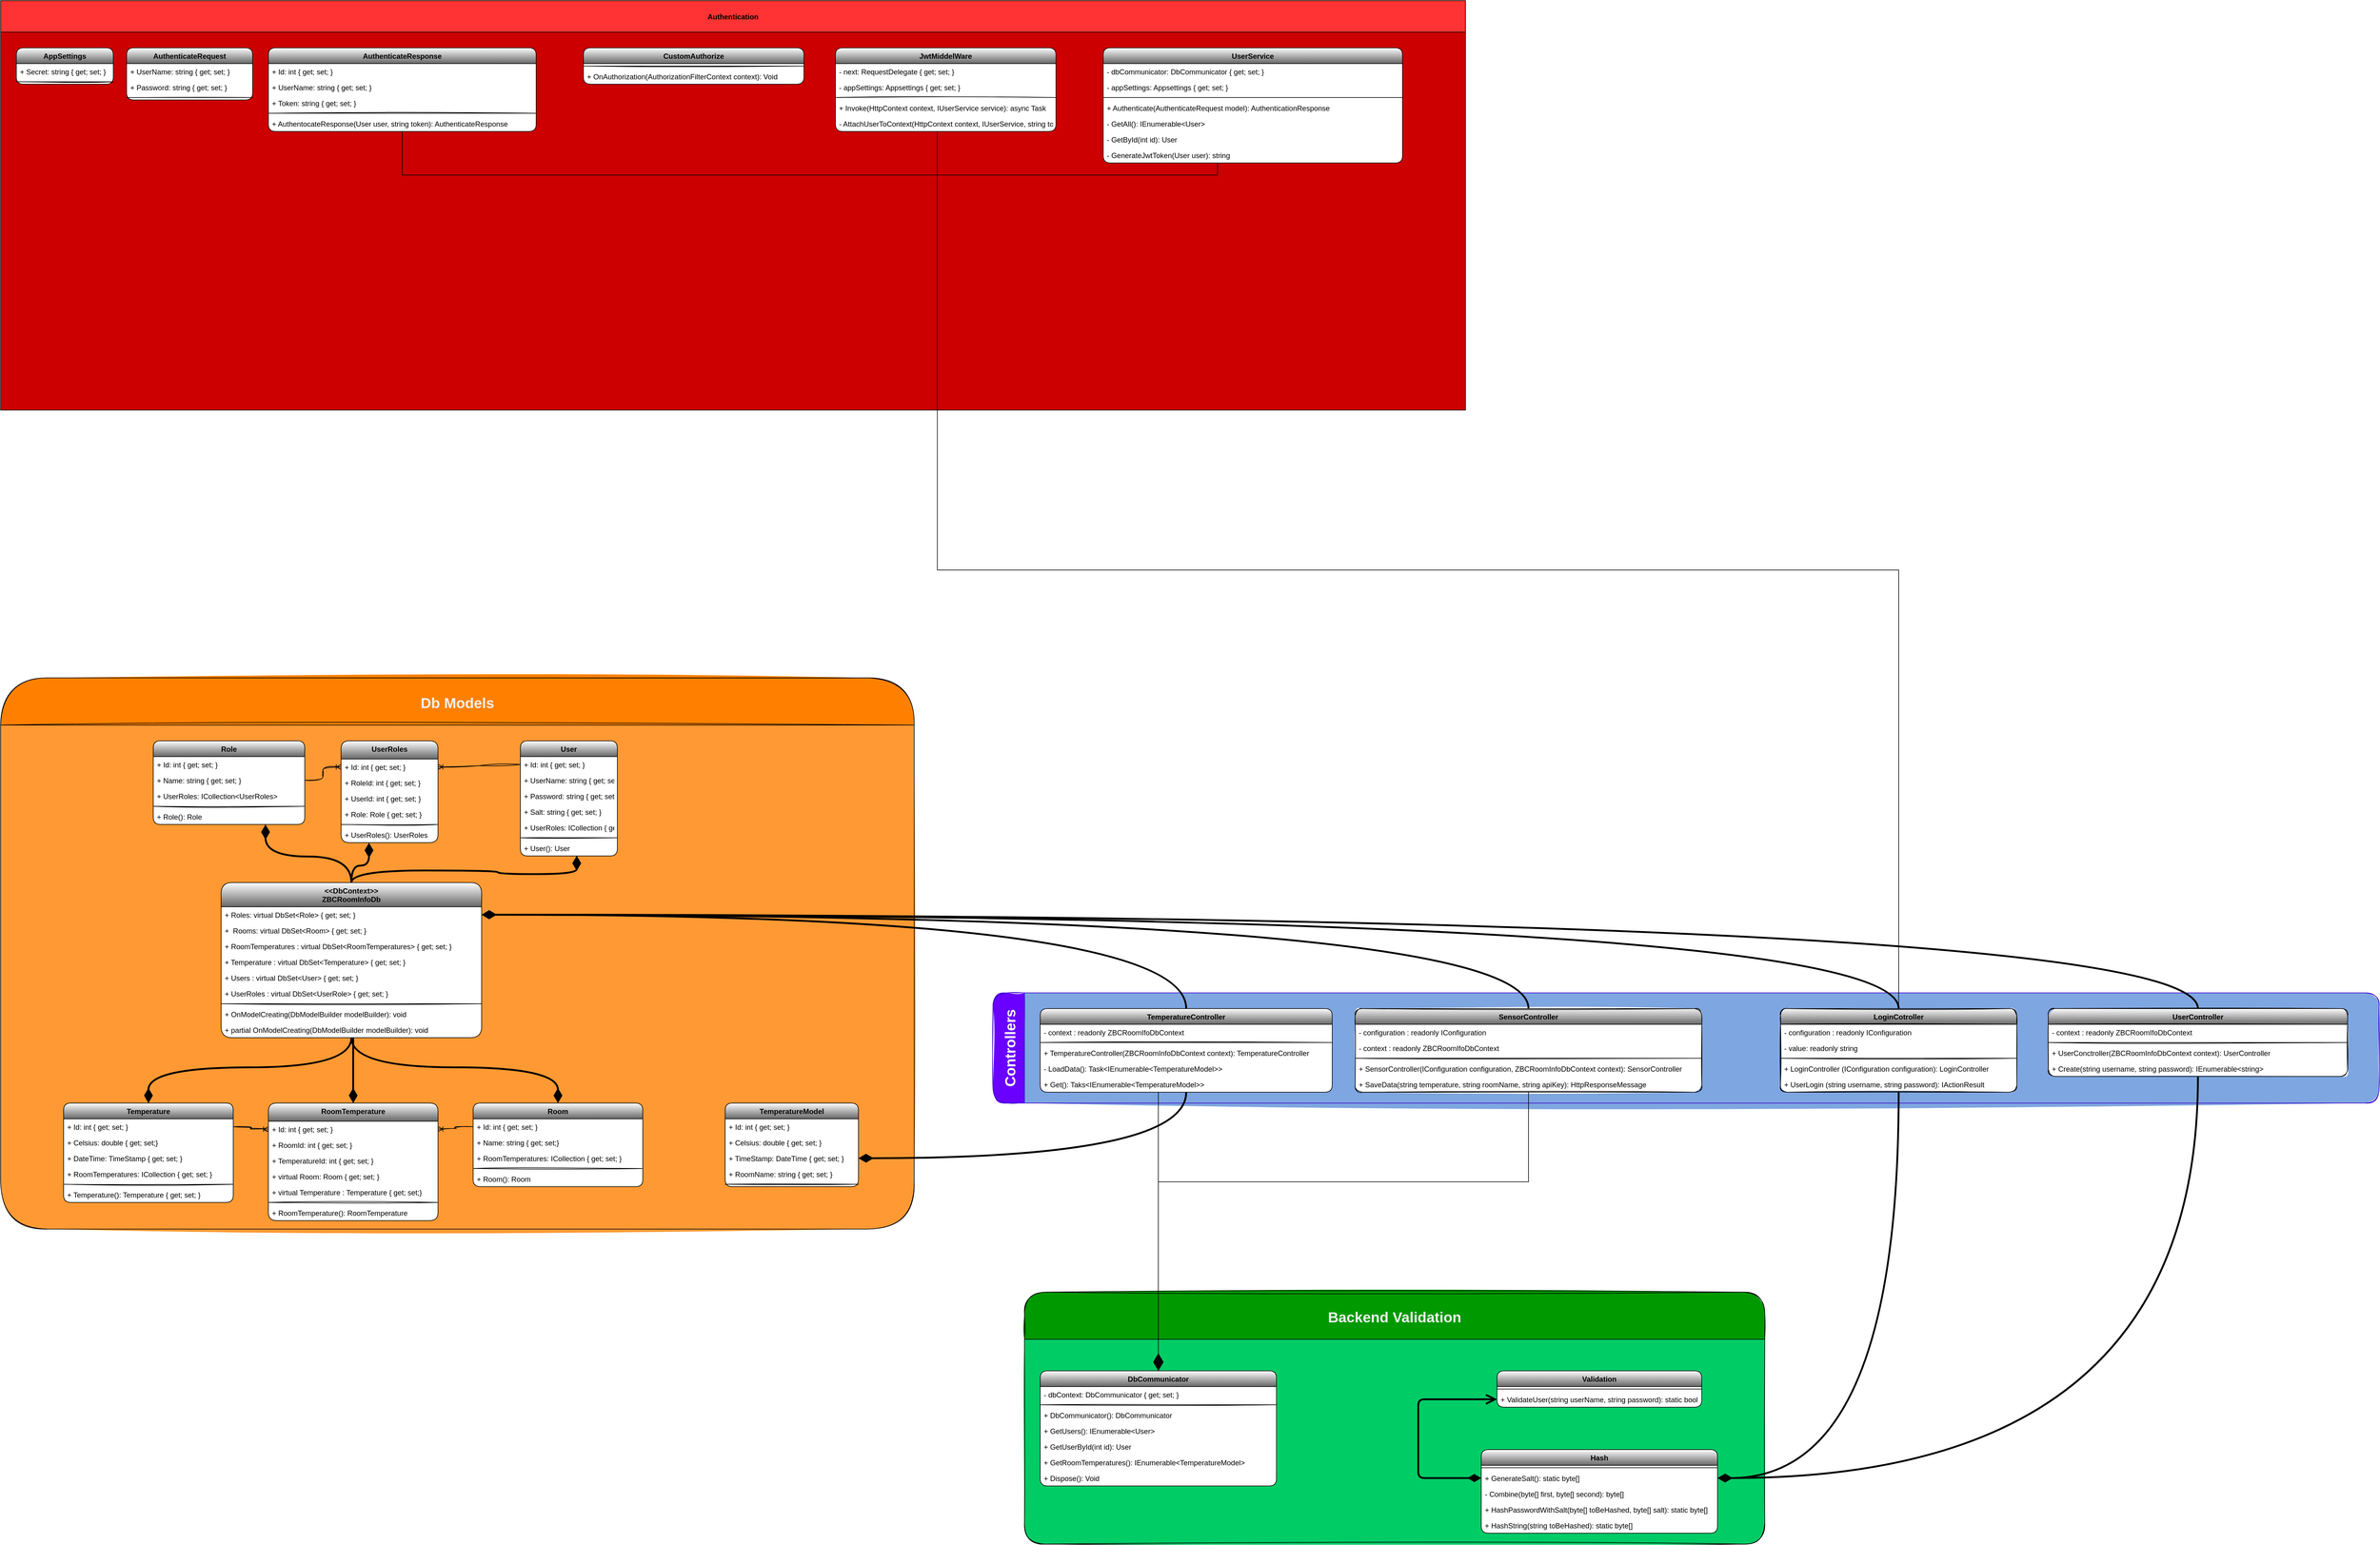 <mxfile version="15.4.0" type="device"><diagram id="CDm5nGEUgBhKiWfHTegj" name="Side-1"><mxGraphModel dx="5366" dy="4249" grid="1" gridSize="26" guides="0" tooltips="1" connect="1" arrows="1" fold="1" page="0" pageScale="1" pageWidth="827" pageHeight="1169" math="0" shadow="0"><root><mxCell id="0"/><mxCell id="1" parent="0"/><mxCell id="mGqwwGnOCrVLb3pEk-3q-45" value="Controllers" style="swimlane;horizontal=0;rounded=1;shadow=0;glass=0;sketch=1;strokeColor=#3700CC;strokeWidth=1;gradientDirection=south;fillStyle=solid;fillColor=#6a00ff;fontColor=#ffffff;labelBackgroundColor=none;labelBorderColor=none;swimlaneFillColor=#7EA6E0;startSize=52;fontSize=24;" parent="1" vertex="1"><mxGeometry x="-520" y="-468" width="2288" height="182" as="geometry"/></mxCell><mxCell id="mGqwwGnOCrVLb3pEk-3q-22" value="TemperatureController" style="swimlane;fontStyle=1;align=center;verticalAlign=top;childLayout=stackLayout;horizontal=1;startSize=26;horizontalStack=0;resizeParent=1;resizeParentMax=0;resizeLast=0;collapsible=1;marginBottom=0;sketch=0;rounded=1;swimlaneFillColor=default;gradientColor=#666666;" parent="mGqwwGnOCrVLb3pEk-3q-45" vertex="1"><mxGeometry x="78" y="26" width="482" height="138" as="geometry"/></mxCell><mxCell id="mGqwwGnOCrVLb3pEk-3q-42" value="- context : readonly ZBCRoomIfoDbContext " style="text;strokeColor=none;fillColor=none;align=left;verticalAlign=top;spacingLeft=4;spacingRight=4;overflow=hidden;rotatable=0;points=[[0,0.5],[1,0.5]];portConstraint=eastwest;sketch=1;rounded=1;" parent="mGqwwGnOCrVLb3pEk-3q-22" vertex="1"><mxGeometry y="26" width="482" height="26" as="geometry"/></mxCell><mxCell id="mGqwwGnOCrVLb3pEk-3q-24" value="" style="line;strokeWidth=1;fillColor=none;align=left;verticalAlign=middle;spacingTop=-1;spacingLeft=3;spacingRight=3;rotatable=0;labelPosition=right;points=[];portConstraint=eastwest;sketch=1;rounded=1;" parent="mGqwwGnOCrVLb3pEk-3q-22" vertex="1"><mxGeometry y="52" width="482" height="8" as="geometry"/></mxCell><mxCell id="mGqwwGnOCrVLb3pEk-3q-43" value="+ TemperatureController(ZBCRoomInfoDbContext context): TemperatureController" style="text;strokeColor=none;fillColor=none;align=left;verticalAlign=top;spacingLeft=4;spacingRight=4;overflow=hidden;rotatable=0;points=[[0,0.5],[1,0.5]];portConstraint=eastwest;sketch=1;rounded=1;" parent="mGqwwGnOCrVLb3pEk-3q-22" vertex="1"><mxGeometry y="60" width="482" height="26" as="geometry"/></mxCell><mxCell id="mGqwwGnOCrVLb3pEk-3q-25" value="- LoadData(): Task&lt;IEnumerable&lt;TemperatureModel&gt;&gt;" style="text;strokeColor=none;fillColor=none;align=left;verticalAlign=top;spacingLeft=4;spacingRight=4;overflow=hidden;rotatable=0;points=[[0,0.5],[1,0.5]];portConstraint=eastwest;sketch=1;rounded=1;" parent="mGqwwGnOCrVLb3pEk-3q-22" vertex="1"><mxGeometry y="86" width="482" height="26" as="geometry"/></mxCell><mxCell id="mGqwwGnOCrVLb3pEk-3q-44" value="+ Get(): Taks&lt;IEnumerable&lt;TemperatureModel&gt;&gt;" style="text;strokeColor=none;fillColor=none;align=left;verticalAlign=top;spacingLeft=4;spacingRight=4;overflow=hidden;rotatable=0;points=[[0,0.5],[1,0.5]];portConstraint=eastwest;sketch=1;rounded=1;" parent="mGqwwGnOCrVLb3pEk-3q-22" vertex="1"><mxGeometry y="112" width="482" height="26" as="geometry"/></mxCell><mxCell id="mGqwwGnOCrVLb3pEk-3q-26" value="UserController" style="swimlane;fontStyle=1;align=center;verticalAlign=top;childLayout=stackLayout;horizontal=1;startSize=26;horizontalStack=0;resizeParent=1;resizeParentMax=0;resizeLast=0;collapsible=1;marginBottom=0;sketch=1;rounded=1;swimlaneFillColor=default;strokeWidth=1;glass=0;shadow=0;gradientColor=#666666;" parent="mGqwwGnOCrVLb3pEk-3q-45" vertex="1"><mxGeometry x="1742" y="26" width="494" height="112" as="geometry"/></mxCell><mxCell id="mGqwwGnOCrVLb3pEk-3q-46" value="- context : readonly ZBCRoomIfoDbContext " style="text;strokeColor=none;fillColor=none;align=left;verticalAlign=top;spacingLeft=4;spacingRight=4;overflow=hidden;rotatable=0;points=[[0,0.5],[1,0.5]];portConstraint=eastwest;sketch=1;rounded=1;" parent="mGqwwGnOCrVLb3pEk-3q-26" vertex="1"><mxGeometry y="26" width="494" height="26" as="geometry"/></mxCell><mxCell id="mGqwwGnOCrVLb3pEk-3q-28" value="" style="line;strokeWidth=1;fillColor=none;align=left;verticalAlign=middle;spacingTop=-1;spacingLeft=3;spacingRight=3;rotatable=0;labelPosition=right;points=[];portConstraint=eastwest;sketch=1;rounded=1;" parent="mGqwwGnOCrVLb3pEk-3q-26" vertex="1"><mxGeometry y="52" width="494" height="8" as="geometry"/></mxCell><mxCell id="mGqwwGnOCrVLb3pEk-3q-29" value="+ UserConctroller(ZBCRoomInfoDbContext context): UserController" style="text;strokeColor=none;fillColor=none;align=left;verticalAlign=top;spacingLeft=4;spacingRight=4;overflow=hidden;rotatable=0;points=[[0,0.5],[1,0.5]];portConstraint=eastwest;sketch=1;rounded=1;" parent="mGqwwGnOCrVLb3pEk-3q-26" vertex="1"><mxGeometry y="60" width="494" height="26" as="geometry"/></mxCell><mxCell id="mGqwwGnOCrVLb3pEk-3q-47" value="+ Create(string username, string password): IEnumerable&lt;string&gt;" style="text;strokeColor=none;fillColor=none;align=left;verticalAlign=top;spacingLeft=4;spacingRight=4;overflow=hidden;rotatable=0;points=[[0,0.5],[1,0.5]];portConstraint=eastwest;sketch=1;rounded=1;" parent="mGqwwGnOCrVLb3pEk-3q-26" vertex="1"><mxGeometry y="86" width="494" height="26" as="geometry"/></mxCell><mxCell id="mGqwwGnOCrVLb3pEk-3q-14" value="LoginCotroller" style="swimlane;fontStyle=1;align=center;verticalAlign=top;childLayout=stackLayout;horizontal=1;startSize=26;horizontalStack=0;resizeParent=1;resizeParentMax=0;resizeLast=0;collapsible=1;marginBottom=0;sketch=1;rounded=1;fillStyle=solid;swimlaneFillColor=default;gradientColor=#666666;" parent="mGqwwGnOCrVLb3pEk-3q-45" vertex="1"><mxGeometry x="1300" y="26" width="390" height="138" as="geometry"/></mxCell><mxCell id="mGqwwGnOCrVLb3pEk-3q-30" value="- configuration : readonly IConfiguration " style="text;strokeColor=none;fillColor=none;align=left;verticalAlign=top;spacingLeft=4;spacingRight=4;overflow=hidden;rotatable=0;points=[[0,0.5],[1,0.5]];portConstraint=eastwest;sketch=1;rounded=1;" parent="mGqwwGnOCrVLb3pEk-3q-14" vertex="1"><mxGeometry y="26" width="390" height="26" as="geometry"/></mxCell><mxCell id="mGqwwGnOCrVLb3pEk-3q-15" value="- value: readonly string" style="text;strokeColor=none;fillColor=none;align=left;verticalAlign=top;spacingLeft=4;spacingRight=4;overflow=hidden;rotatable=0;points=[[0,0.5],[1,0.5]];portConstraint=eastwest;sketch=1;rounded=1;" parent="mGqwwGnOCrVLb3pEk-3q-14" vertex="1"><mxGeometry y="52" width="390" height="26" as="geometry"/></mxCell><mxCell id="mGqwwGnOCrVLb3pEk-3q-16" value="" style="line;strokeWidth=1;fillColor=none;align=left;verticalAlign=middle;spacingTop=-1;spacingLeft=3;spacingRight=3;rotatable=0;labelPosition=right;points=[];portConstraint=eastwest;sketch=1;rounded=1;" parent="mGqwwGnOCrVLb3pEk-3q-14" vertex="1"><mxGeometry y="78" width="390" height="8" as="geometry"/></mxCell><mxCell id="mGqwwGnOCrVLb3pEk-3q-17" value="+ LoginController (IConfiguration configuration): LoginController" style="text;strokeColor=none;fillColor=none;align=left;verticalAlign=top;spacingLeft=4;spacingRight=4;overflow=hidden;rotatable=0;points=[[0,0.5],[1,0.5]];portConstraint=eastwest;sketch=1;rounded=1;" parent="mGqwwGnOCrVLb3pEk-3q-14" vertex="1"><mxGeometry y="86" width="390" height="26" as="geometry"/></mxCell><mxCell id="mGqwwGnOCrVLb3pEk-3q-37" value="+ UserLogin (string username, string password): IActionResult" style="text;strokeColor=none;fillColor=none;align=left;verticalAlign=top;spacingLeft=4;spacingRight=4;overflow=hidden;rotatable=0;points=[[0,0.5],[1,0.5]];portConstraint=eastwest;sketch=1;rounded=1;" parent="mGqwwGnOCrVLb3pEk-3q-14" vertex="1"><mxGeometry y="112" width="390" height="26" as="geometry"/></mxCell><mxCell id="mGqwwGnOCrVLb3pEk-3q-18" value="SensorController" style="swimlane;fontStyle=1;align=center;verticalAlign=top;childLayout=stackLayout;horizontal=1;startSize=26;horizontalStack=0;resizeParent=1;resizeParentMax=0;resizeLast=0;collapsible=1;marginBottom=0;sketch=1;rounded=1;swimlaneFillColor=default;gradientColor=#666666;" parent="mGqwwGnOCrVLb3pEk-3q-45" vertex="1"><mxGeometry x="598" y="26" width="572" height="138" as="geometry"/></mxCell><mxCell id="mGqwwGnOCrVLb3pEk-3q-38" value="- configuration : readonly IConfiguration " style="text;strokeColor=none;fillColor=none;align=left;verticalAlign=top;spacingLeft=4;spacingRight=4;overflow=hidden;rotatable=0;points=[[0,0.5],[1,0.5]];portConstraint=eastwest;sketch=1;rounded=1;" parent="mGqwwGnOCrVLb3pEk-3q-18" vertex="1"><mxGeometry y="26" width="572" height="26" as="geometry"/></mxCell><mxCell id="mGqwwGnOCrVLb3pEk-3q-41" value="- context : readonly ZBCRoomIfoDbContext " style="text;strokeColor=none;fillColor=none;align=left;verticalAlign=top;spacingLeft=4;spacingRight=4;overflow=hidden;rotatable=0;points=[[0,0.5],[1,0.5]];portConstraint=eastwest;sketch=1;rounded=1;" parent="mGqwwGnOCrVLb3pEk-3q-18" vertex="1"><mxGeometry y="52" width="572" height="26" as="geometry"/></mxCell><mxCell id="mGqwwGnOCrVLb3pEk-3q-20" value="" style="line;strokeWidth=1;fillColor=none;align=left;verticalAlign=middle;spacingTop=-1;spacingLeft=3;spacingRight=3;rotatable=0;labelPosition=right;points=[];portConstraint=eastwest;sketch=1;rounded=1;" parent="mGqwwGnOCrVLb3pEk-3q-18" vertex="1"><mxGeometry y="78" width="572" height="8" as="geometry"/></mxCell><mxCell id="mGqwwGnOCrVLb3pEk-3q-21" value="+ SensorController(IConfiguration configuration, ZBCRoomInfoDbContext context): SensorController" style="text;strokeColor=none;fillColor=none;align=left;verticalAlign=top;spacingLeft=4;spacingRight=4;overflow=hidden;rotatable=0;points=[[0,0.5],[1,0.5]];portConstraint=eastwest;sketch=1;rounded=1;" parent="mGqwwGnOCrVLb3pEk-3q-18" vertex="1"><mxGeometry y="86" width="572" height="26" as="geometry"/></mxCell><mxCell id="mGqwwGnOCrVLb3pEk-3q-39" value="+ SaveData(string temperature, string roomName, string apiKey): HttpResponseMessage" style="text;strokeColor=none;fillColor=none;align=left;verticalAlign=top;spacingLeft=4;spacingRight=4;overflow=hidden;rotatable=0;points=[[0,0.5],[1,0.5]];portConstraint=eastwest;sketch=1;rounded=1;" parent="mGqwwGnOCrVLb3pEk-3q-18" vertex="1"><mxGeometry y="112" width="572" height="26" as="geometry"/></mxCell><mxCell id="mGqwwGnOCrVLb3pEk-3q-53" value="Db Models" style="swimlane;rounded=1;shadow=0;glass=0;labelBackgroundColor=none;sketch=1;fontSize=24;strokeColor=default;strokeWidth=1;gradientColor=none;gradientDirection=south;html=0;startSize=78;arcSize=50;swimlaneFillColor=#FF9933;fillStyle=solid;fontColor=#F0F0F0;labelBorderColor=none;fillColor=#FF8000;" parent="1" vertex="1"><mxGeometry x="-2158" y="-988" width="1508" height="910" as="geometry"/></mxCell><mxCell id="quwznaaUZjomV5r4Gqjx-1" value="Room" style="swimlane;fontStyle=1;align=center;verticalAlign=top;childLayout=stackLayout;horizontal=1;startSize=26;horizontalStack=0;resizeParent=1;resizeParentMax=0;resizeLast=0;collapsible=1;marginBottom=0;sketch=0;rounded=1;swimlaneFillColor=default;gradientColor=#666666;" parent="mGqwwGnOCrVLb3pEk-3q-53" vertex="1"><mxGeometry x="780" y="702" width="280" height="138" as="geometry"/></mxCell><mxCell id="quwznaaUZjomV5r4Gqjx-2" value="+ Id: int { get; set; }" style="text;strokeColor=none;fillColor=none;align=left;verticalAlign=top;spacingLeft=4;spacingRight=4;overflow=hidden;rotatable=0;points=[[0,0.5],[1,0.5]];portConstraint=eastwest;sketch=1;rounded=1;" parent="quwznaaUZjomV5r4Gqjx-1" vertex="1"><mxGeometry y="26" width="280" height="26" as="geometry"/></mxCell><mxCell id="quwznaaUZjomV5r4Gqjx-33" value="+ Name: string { get; set;}" style="text;strokeColor=none;fillColor=none;align=left;verticalAlign=top;spacingLeft=4;spacingRight=4;overflow=hidden;rotatable=0;points=[[0,0.5],[1,0.5]];portConstraint=eastwest;sketch=1;rounded=1;" parent="quwznaaUZjomV5r4Gqjx-1" vertex="1"><mxGeometry y="52" width="280" height="26" as="geometry"/></mxCell><mxCell id="quwznaaUZjomV5r4Gqjx-32" value="+ RoomTemperatures: ICollection { get; set; }" style="text;strokeColor=none;fillColor=none;align=left;verticalAlign=top;spacingLeft=4;spacingRight=4;overflow=hidden;rotatable=0;points=[[0,0.5],[1,0.5]];portConstraint=eastwest;sketch=1;rounded=1;" parent="quwznaaUZjomV5r4Gqjx-1" vertex="1"><mxGeometry y="78" width="280" height="26" as="geometry"/></mxCell><mxCell id="quwznaaUZjomV5r4Gqjx-3" value="" style="line;strokeWidth=1;fillColor=none;align=left;verticalAlign=middle;spacingTop=-1;spacingLeft=3;spacingRight=3;rotatable=0;labelPosition=right;points=[];portConstraint=eastwest;sketch=1;rounded=1;" parent="quwznaaUZjomV5r4Gqjx-1" vertex="1"><mxGeometry y="104" width="280" height="8" as="geometry"/></mxCell><mxCell id="quwznaaUZjomV5r4Gqjx-4" value="+ Room(): Room" style="text;strokeColor=none;fillColor=none;align=left;verticalAlign=top;spacingLeft=4;spacingRight=4;overflow=hidden;rotatable=0;points=[[0,0.5],[1,0.5]];portConstraint=eastwest;sketch=1;rounded=1;" parent="quwznaaUZjomV5r4Gqjx-1" vertex="1"><mxGeometry y="112" width="280" height="26" as="geometry"/></mxCell><mxCell id="quwznaaUZjomV5r4Gqjx-5" value="Role" style="swimlane;fontStyle=1;align=center;verticalAlign=top;childLayout=stackLayout;horizontal=1;startSize=26;horizontalStack=0;resizeParent=1;resizeParentMax=0;resizeLast=0;collapsible=1;marginBottom=0;sketch=0;rounded=1;swimlaneFillColor=default;gradientColor=#666666;" parent="mGqwwGnOCrVLb3pEk-3q-53" vertex="1"><mxGeometry x="252" y="104" width="250" height="138" as="geometry"/></mxCell><mxCell id="quwznaaUZjomV5r4Gqjx-6" value="+ Id: int { get; set; }" style="text;strokeColor=none;fillColor=none;align=left;verticalAlign=top;spacingLeft=4;spacingRight=4;overflow=hidden;rotatable=0;points=[[0,0.5],[1,0.5]];portConstraint=eastwest;sketch=1;rounded=1;" parent="quwznaaUZjomV5r4Gqjx-5" vertex="1"><mxGeometry y="26" width="250" height="26" as="geometry"/></mxCell><mxCell id="quwznaaUZjomV5r4Gqjx-30" value="+ Name: string { get; set; }" style="text;strokeColor=none;fillColor=none;align=left;verticalAlign=top;spacingLeft=4;spacingRight=4;overflow=hidden;rotatable=0;points=[[0,0.5],[1,0.5]];portConstraint=eastwest;sketch=1;rounded=1;" parent="quwznaaUZjomV5r4Gqjx-5" vertex="1"><mxGeometry y="52" width="250" height="26" as="geometry"/></mxCell><mxCell id="quwznaaUZjomV5r4Gqjx-31" value="+ UserRoles: ICollection&lt;UserRoles&gt;" style="text;strokeColor=none;fillColor=none;align=left;verticalAlign=top;spacingLeft=4;spacingRight=4;overflow=hidden;rotatable=0;points=[[0,0.5],[1,0.5]];portConstraint=eastwest;sketch=1;rounded=1;" parent="quwznaaUZjomV5r4Gqjx-5" vertex="1"><mxGeometry y="78" width="250" height="26" as="geometry"/></mxCell><mxCell id="quwznaaUZjomV5r4Gqjx-7" value="" style="line;strokeWidth=1;fillColor=none;align=left;verticalAlign=middle;spacingTop=-1;spacingLeft=3;spacingRight=3;rotatable=0;labelPosition=right;points=[];portConstraint=eastwest;sketch=1;rounded=1;" parent="quwznaaUZjomV5r4Gqjx-5" vertex="1"><mxGeometry y="104" width="250" height="8" as="geometry"/></mxCell><mxCell id="quwznaaUZjomV5r4Gqjx-8" value="+ Role(): Role" style="text;strokeColor=none;fillColor=none;align=left;verticalAlign=top;spacingLeft=4;spacingRight=4;overflow=hidden;rotatable=0;points=[[0,0.5],[1,0.5]];portConstraint=eastwest;sketch=1;rounded=1;" parent="quwznaaUZjomV5r4Gqjx-5" vertex="1"><mxGeometry y="112" width="250" height="26" as="geometry"/></mxCell><mxCell id="quwznaaUZjomV5r4Gqjx-13" value="Temperature" style="swimlane;fontStyle=1;align=center;verticalAlign=top;childLayout=stackLayout;horizontal=1;startSize=26;horizontalStack=0;resizeParent=1;resizeParentMax=0;resizeLast=0;collapsible=1;marginBottom=0;sketch=0;rounded=1;swimlaneFillColor=default;gradientColor=#666666;" parent="mGqwwGnOCrVLb3pEk-3q-53" vertex="1"><mxGeometry x="104" y="702" width="280" height="164" as="geometry"/></mxCell><mxCell id="quwznaaUZjomV5r4Gqjx-14" value="+ Id: int { get; set; }" style="text;strokeColor=none;fillColor=none;align=left;verticalAlign=top;spacingLeft=4;spacingRight=4;overflow=hidden;rotatable=0;points=[[0,0.5],[1,0.5]];portConstraint=eastwest;sketch=1;rounded=1;" parent="quwznaaUZjomV5r4Gqjx-13" vertex="1"><mxGeometry y="26" width="280" height="26" as="geometry"/></mxCell><mxCell id="quwznaaUZjomV5r4Gqjx-39" value="+ Celsius: double { get; set;}" style="text;strokeColor=none;fillColor=none;align=left;verticalAlign=top;spacingLeft=4;spacingRight=4;overflow=hidden;rotatable=0;points=[[0,0.5],[1,0.5]];portConstraint=eastwest;sketch=1;rounded=1;" parent="quwznaaUZjomV5r4Gqjx-13" vertex="1"><mxGeometry y="52" width="280" height="26" as="geometry"/></mxCell><mxCell id="quwznaaUZjomV5r4Gqjx-40" value="+ DateTime: TimeStamp { get; set; }" style="text;strokeColor=none;fillColor=none;align=left;verticalAlign=top;spacingLeft=4;spacingRight=4;overflow=hidden;rotatable=0;points=[[0,0.5],[1,0.5]];portConstraint=eastwest;sketch=1;rounded=1;" parent="quwznaaUZjomV5r4Gqjx-13" vertex="1"><mxGeometry y="78" width="280" height="26" as="geometry"/></mxCell><mxCell id="quwznaaUZjomV5r4Gqjx-38" value="+ RoomTemperatures: ICollection { get; set; }&#10; " style="text;strokeColor=none;fillColor=none;align=left;verticalAlign=top;spacingLeft=4;spacingRight=4;overflow=hidden;rotatable=0;points=[[0,0.5],[1,0.5]];portConstraint=eastwest;sketch=1;rounded=1;" parent="quwznaaUZjomV5r4Gqjx-13" vertex="1"><mxGeometry y="104" width="280" height="26" as="geometry"/></mxCell><mxCell id="quwznaaUZjomV5r4Gqjx-15" value="" style="line;strokeWidth=1;fillColor=none;align=left;verticalAlign=middle;spacingTop=-1;spacingLeft=3;spacingRight=3;rotatable=0;labelPosition=right;points=[];portConstraint=eastwest;sketch=1;rounded=1;" parent="quwznaaUZjomV5r4Gqjx-13" vertex="1"><mxGeometry y="130" width="280" height="8" as="geometry"/></mxCell><mxCell id="quwznaaUZjomV5r4Gqjx-16" value="+ Temperature(): Temperature { get; set; }" style="text;strokeColor=none;fillColor=none;align=left;verticalAlign=top;spacingLeft=4;spacingRight=4;overflow=hidden;rotatable=0;points=[[0,0.5],[1,0.5]];portConstraint=eastwest;sketch=1;rounded=1;" parent="quwznaaUZjomV5r4Gqjx-13" vertex="1"><mxGeometry y="138" width="280" height="26" as="geometry"/></mxCell><mxCell id="quwznaaUZjomV5r4Gqjx-21" value="User" style="swimlane;fontStyle=1;align=center;verticalAlign=top;childLayout=stackLayout;horizontal=1;startSize=26;horizontalStack=0;resizeParent=1;resizeParentMax=0;resizeLast=0;collapsible=1;marginBottom=0;sketch=0;rounded=1;swimlaneFillColor=default;gradientColor=#666666;" parent="mGqwwGnOCrVLb3pEk-3q-53" vertex="1"><mxGeometry x="858" y="104" width="160" height="190" as="geometry"/></mxCell><mxCell id="quwznaaUZjomV5r4Gqjx-22" value="+ Id: int { get; set; }" style="text;strokeColor=none;fillColor=none;align=left;verticalAlign=top;spacingLeft=4;spacingRight=4;overflow=hidden;rotatable=0;points=[[0,0.5],[1,0.5]];portConstraint=eastwest;sketch=1;rounded=1;" parent="quwznaaUZjomV5r4Gqjx-21" vertex="1"><mxGeometry y="26" width="160" height="26" as="geometry"/></mxCell><mxCell id="quwznaaUZjomV5r4Gqjx-42" value="+ UserName: string { get; set; }" style="text;strokeColor=none;fillColor=none;align=left;verticalAlign=top;spacingLeft=4;spacingRight=4;overflow=hidden;rotatable=0;points=[[0,0.5],[1,0.5]];portConstraint=eastwest;sketch=1;rounded=1;" parent="quwznaaUZjomV5r4Gqjx-21" vertex="1"><mxGeometry y="52" width="160" height="26" as="geometry"/></mxCell><mxCell id="quwznaaUZjomV5r4Gqjx-43" value="+ Password: string { get; set; } " style="text;strokeColor=none;fillColor=none;align=left;verticalAlign=top;spacingLeft=4;spacingRight=4;overflow=hidden;rotatable=0;points=[[0,0.5],[1,0.5]];portConstraint=eastwest;sketch=1;rounded=1;" parent="quwznaaUZjomV5r4Gqjx-21" vertex="1"><mxGeometry y="78" width="160" height="26" as="geometry"/></mxCell><mxCell id="quwznaaUZjomV5r4Gqjx-41" value="+ Salt: string { get; set; }" style="text;strokeColor=none;fillColor=none;align=left;verticalAlign=top;spacingLeft=4;spacingRight=4;overflow=hidden;rotatable=0;points=[[0,0.5],[1,0.5]];portConstraint=eastwest;sketch=1;rounded=1;" parent="quwznaaUZjomV5r4Gqjx-21" vertex="1"><mxGeometry y="104" width="160" height="26" as="geometry"/></mxCell><mxCell id="quwznaaUZjomV5r4Gqjx-47" value="+ UserRoles: ICollection { get; set; }" style="text;strokeColor=none;fillColor=none;align=left;verticalAlign=top;spacingLeft=4;spacingRight=4;overflow=hidden;rotatable=0;points=[[0,0.5],[1,0.5]];portConstraint=eastwest;sketch=1;rounded=1;" parent="quwznaaUZjomV5r4Gqjx-21" vertex="1"><mxGeometry y="130" width="160" height="26" as="geometry"/></mxCell><mxCell id="quwznaaUZjomV5r4Gqjx-23" value="" style="line;strokeWidth=1;fillColor=none;align=left;verticalAlign=middle;spacingTop=-1;spacingLeft=3;spacingRight=3;rotatable=0;labelPosition=right;points=[];portConstraint=eastwest;sketch=1;rounded=1;" parent="quwznaaUZjomV5r4Gqjx-21" vertex="1"><mxGeometry y="156" width="160" height="8" as="geometry"/></mxCell><mxCell id="quwznaaUZjomV5r4Gqjx-24" value="+ User(): User" style="text;strokeColor=none;fillColor=none;align=left;verticalAlign=top;spacingLeft=4;spacingRight=4;overflow=hidden;rotatable=0;points=[[0,0.5],[1,0.5]];portConstraint=eastwest;sketch=1;rounded=1;" parent="quwznaaUZjomV5r4Gqjx-21" vertex="1"><mxGeometry y="164" width="160" height="26" as="geometry"/></mxCell><mxCell id="quwznaaUZjomV5r4Gqjx-25" value="UserRoles" style="swimlane;fontStyle=1;align=center;verticalAlign=top;childLayout=stackLayout;horizontal=1;startSize=30;horizontalStack=0;resizeParent=1;resizeParentMax=0;resizeLast=0;collapsible=1;marginBottom=0;sketch=0;rounded=1;swimlaneFillColor=default;gradientColor=#666666;" parent="mGqwwGnOCrVLb3pEk-3q-53" vertex="1"><mxGeometry x="562" y="104" width="160" height="168" as="geometry"/></mxCell><mxCell id="quwznaaUZjomV5r4Gqjx-26" value="+ Id: int { get; set; }" style="text;strokeColor=none;fillColor=none;align=left;verticalAlign=top;spacingLeft=4;spacingRight=4;overflow=hidden;rotatable=0;points=[[0,0.5],[1,0.5]];portConstraint=eastwest;sketch=1;rounded=1;" parent="quwznaaUZjomV5r4Gqjx-25" vertex="1"><mxGeometry y="30" width="160" height="26" as="geometry"/></mxCell><mxCell id="quwznaaUZjomV5r4Gqjx-49" value="+ RoleId: int { get; set; }" style="text;strokeColor=none;fillColor=none;align=left;verticalAlign=top;spacingLeft=4;spacingRight=4;overflow=hidden;rotatable=0;points=[[0,0.5],[1,0.5]];portConstraint=eastwest;sketch=1;rounded=1;" parent="quwznaaUZjomV5r4Gqjx-25" vertex="1"><mxGeometry y="56" width="160" height="26" as="geometry"/></mxCell><mxCell id="quwznaaUZjomV5r4Gqjx-50" value="+ UserId: int { get; set; }" style="text;strokeColor=none;fillColor=none;align=left;verticalAlign=top;spacingLeft=4;spacingRight=4;overflow=hidden;rotatable=0;points=[[0,0.5],[1,0.5]];portConstraint=eastwest;sketch=1;rounded=1;" parent="quwznaaUZjomV5r4Gqjx-25" vertex="1"><mxGeometry y="82" width="160" height="26" as="geometry"/></mxCell><mxCell id="quwznaaUZjomV5r4Gqjx-48" value="+ Role: Role { get; set; }" style="text;strokeColor=none;fillColor=none;align=left;verticalAlign=top;spacingLeft=4;spacingRight=4;overflow=hidden;rotatable=0;points=[[0,0.5],[1,0.5]];portConstraint=eastwest;sketch=1;rounded=1;" parent="quwznaaUZjomV5r4Gqjx-25" vertex="1"><mxGeometry y="108" width="160" height="26" as="geometry"/></mxCell><mxCell id="quwznaaUZjomV5r4Gqjx-27" value="" style="line;strokeWidth=1;fillColor=none;align=left;verticalAlign=middle;spacingTop=-1;spacingLeft=3;spacingRight=3;rotatable=0;labelPosition=right;points=[];portConstraint=eastwest;sketch=1;rounded=1;" parent="quwznaaUZjomV5r4Gqjx-25" vertex="1"><mxGeometry y="134" width="160" height="8" as="geometry"/></mxCell><mxCell id="quwznaaUZjomV5r4Gqjx-28" value="+ UserRoles(): UserRoles" style="text;strokeColor=none;fillColor=none;align=left;verticalAlign=top;spacingLeft=4;spacingRight=4;overflow=hidden;rotatable=0;points=[[0,0.5],[1,0.5]];portConstraint=eastwest;sketch=1;rounded=1;" parent="quwznaaUZjomV5r4Gqjx-25" vertex="1"><mxGeometry y="142" width="160" height="26" as="geometry"/></mxCell><mxCell id="quwznaaUZjomV5r4Gqjx-9" value="RoomTemperature" style="swimlane;fontStyle=1;align=center;verticalAlign=top;childLayout=stackLayout;horizontal=1;startSize=30;horizontalStack=0;resizeParent=1;resizeParentMax=0;resizeLast=0;collapsible=1;marginBottom=0;sketch=0;rounded=1;swimlaneFillColor=default;gradientColor=#666666;" parent="mGqwwGnOCrVLb3pEk-3q-53" vertex="1"><mxGeometry x="442" y="702" width="280" height="194" as="geometry"/></mxCell><mxCell id="quwznaaUZjomV5r4Gqjx-10" value="+ Id: int { get; set; }" style="text;strokeColor=none;fillColor=none;align=left;verticalAlign=top;spacingLeft=4;spacingRight=4;overflow=hidden;rotatable=0;points=[[0,0.5],[1,0.5]];portConstraint=eastwest;sketch=1;rounded=1;" parent="quwznaaUZjomV5r4Gqjx-9" vertex="1"><mxGeometry y="30" width="280" height="26" as="geometry"/></mxCell><mxCell id="quwznaaUZjomV5r4Gqjx-35" value="+ RoomId: int { get; set; }" style="text;strokeColor=none;fillColor=none;align=left;verticalAlign=top;spacingLeft=4;spacingRight=4;overflow=hidden;rotatable=0;points=[[0,0.5],[1,0.5]];portConstraint=eastwest;sketch=1;rounded=1;" parent="quwznaaUZjomV5r4Gqjx-9" vertex="1"><mxGeometry y="56" width="280" height="26" as="geometry"/></mxCell><mxCell id="quwznaaUZjomV5r4Gqjx-37" value="+ TemperatureId: int { get; set; }" style="text;strokeColor=none;fillColor=none;align=left;verticalAlign=top;spacingLeft=4;spacingRight=4;overflow=hidden;rotatable=0;points=[[0,0.5],[1,0.5]];portConstraint=eastwest;sketch=1;rounded=1;" parent="quwznaaUZjomV5r4Gqjx-9" vertex="1"><mxGeometry y="82" width="280" height="26" as="geometry"/></mxCell><mxCell id="quwznaaUZjomV5r4Gqjx-36" value="+ virtual Room: Room { get; set; }" style="text;strokeColor=none;fillColor=none;align=left;verticalAlign=top;spacingLeft=4;spacingRight=4;overflow=hidden;rotatable=0;points=[[0,0.5],[1,0.5]];portConstraint=eastwest;sketch=1;rounded=1;" parent="quwznaaUZjomV5r4Gqjx-9" vertex="1"><mxGeometry y="108" width="280" height="26" as="geometry"/></mxCell><mxCell id="quwznaaUZjomV5r4Gqjx-34" value="+ virtual Temperature : Temperature { get; set;}" style="text;strokeColor=none;fillColor=none;align=left;verticalAlign=top;spacingLeft=4;spacingRight=4;overflow=hidden;rotatable=0;points=[[0,0.5],[1,0.5]];portConstraint=eastwest;sketch=1;rounded=1;" parent="quwznaaUZjomV5r4Gqjx-9" vertex="1"><mxGeometry y="134" width="280" height="26" as="geometry"/></mxCell><mxCell id="quwznaaUZjomV5r4Gqjx-11" value="" style="line;strokeWidth=1;fillColor=none;align=left;verticalAlign=middle;spacingTop=-1;spacingLeft=3;spacingRight=3;rotatable=0;labelPosition=right;points=[];portConstraint=eastwest;sketch=1;rounded=1;" parent="quwznaaUZjomV5r4Gqjx-9" vertex="1"><mxGeometry y="160" width="280" height="8" as="geometry"/></mxCell><mxCell id="quwznaaUZjomV5r4Gqjx-12" value="+ RoomTemperature(): RoomTemperature" style="text;strokeColor=none;fillColor=none;align=left;verticalAlign=top;spacingLeft=4;spacingRight=4;overflow=hidden;rotatable=0;points=[[0,0.5],[1,0.5]];portConstraint=eastwest;sketch=1;rounded=1;" parent="quwznaaUZjomV5r4Gqjx-9" vertex="1"><mxGeometry y="168" width="280" height="26" as="geometry"/></mxCell><mxCell id="mGqwwGnOCrVLb3pEk-3q-1" value="" style="edgeStyle=entityRelationEdgeStyle;fontSize=12;html=1;endArrow=ERoneToMany;exitX=1;exitY=0.5;exitDx=0;exitDy=0;entryX=0;entryY=0.5;entryDx=0;entryDy=0;sketch=1;curved=1;" parent="mGqwwGnOCrVLb3pEk-3q-53" source="quwznaaUZjomV5r4Gqjx-30" target="quwznaaUZjomV5r4Gqjx-26" edge="1"><mxGeometry width="100" height="100" relative="1" as="geometry"><mxPoint x="842" y="514" as="sourcePoint"/><mxPoint x="942" y="414" as="targetPoint"/></mxGeometry></mxCell><mxCell id="mGqwwGnOCrVLb3pEk-3q-2" value="" style="edgeStyle=entityRelationEdgeStyle;fontSize=12;html=1;endArrow=ERoneToMany;exitX=0;exitY=0.5;exitDx=0;exitDy=0;entryX=1;entryY=0.5;entryDx=0;entryDy=0;sketch=1;curved=1;" parent="mGqwwGnOCrVLb3pEk-3q-53" source="quwznaaUZjomV5r4Gqjx-22" target="quwznaaUZjomV5r4Gqjx-26" edge="1"><mxGeometry width="100" height="100" relative="1" as="geometry"><mxPoint x="842" y="514" as="sourcePoint"/><mxPoint x="942" y="414" as="targetPoint"/></mxGeometry></mxCell><mxCell id="mGqwwGnOCrVLb3pEk-3q-3" value="" style="edgeStyle=entityRelationEdgeStyle;fontSize=12;html=1;endArrow=ERoneToMany;exitX=0;exitY=0.5;exitDx=0;exitDy=0;entryX=1;entryY=0.5;entryDx=0;entryDy=0;sketch=1;curved=1;" parent="mGqwwGnOCrVLb3pEk-3q-53" source="quwznaaUZjomV5r4Gqjx-2" target="quwznaaUZjomV5r4Gqjx-10" edge="1"><mxGeometry width="100" height="100" relative="1" as="geometry"><mxPoint x="852" y="644" as="sourcePoint"/><mxPoint x="952" y="544" as="targetPoint"/></mxGeometry></mxCell><mxCell id="mGqwwGnOCrVLb3pEk-3q-4" value="" style="edgeStyle=entityRelationEdgeStyle;fontSize=12;html=1;endArrow=ERoneToMany;exitX=1;exitY=0.5;exitDx=0;exitDy=0;sketch=1;curved=1;entryX=0;entryY=0.5;entryDx=0;entryDy=0;" parent="mGqwwGnOCrVLb3pEk-3q-53" source="quwznaaUZjomV5r4Gqjx-14" target="quwznaaUZjomV5r4Gqjx-10" edge="1"><mxGeometry width="100" height="100" relative="1" as="geometry"><mxPoint x="852" y="644" as="sourcePoint"/><mxPoint x="392" y="434" as="targetPoint"/></mxGeometry></mxCell><mxCell id="quwznaaUZjomV5r4Gqjx-17" value="TemperatureModel" style="swimlane;fontStyle=1;align=center;verticalAlign=top;childLayout=stackLayout;horizontal=1;startSize=26;horizontalStack=0;resizeParent=1;resizeParentMax=0;resizeLast=0;collapsible=1;marginBottom=0;sketch=0;rounded=1;swimlaneFillColor=default;gradientColor=#666666;" parent="mGqwwGnOCrVLb3pEk-3q-53" vertex="1"><mxGeometry x="1196" y="702" width="220" height="138" as="geometry"/></mxCell><mxCell id="quwznaaUZjomV5r4Gqjx-44" value="+ Id: int { get; set; }" style="text;strokeColor=none;fillColor=none;align=left;verticalAlign=top;spacingLeft=4;spacingRight=4;overflow=hidden;rotatable=0;points=[[0,0.5],[1,0.5]];portConstraint=eastwest;sketch=1;rounded=1;" parent="quwznaaUZjomV5r4Gqjx-17" vertex="1"><mxGeometry y="26" width="220" height="26" as="geometry"/></mxCell><mxCell id="quwznaaUZjomV5r4Gqjx-46" value="+ Celsius: double { get; set; }" style="text;strokeColor=none;fillColor=none;align=left;verticalAlign=top;spacingLeft=4;spacingRight=4;overflow=hidden;rotatable=0;points=[[0,0.5],[1,0.5]];portConstraint=eastwest;sketch=1;rounded=1;" parent="quwznaaUZjomV5r4Gqjx-17" vertex="1"><mxGeometry y="52" width="220" height="26" as="geometry"/></mxCell><mxCell id="quwznaaUZjomV5r4Gqjx-45" value="+ TimeStamp: DateTime { get; set; }" style="text;strokeColor=none;fillColor=none;align=left;verticalAlign=top;spacingLeft=4;spacingRight=4;overflow=hidden;rotatable=0;points=[[0,0.5],[1,0.5]];portConstraint=eastwest;sketch=1;rounded=1;" parent="quwznaaUZjomV5r4Gqjx-17" vertex="1"><mxGeometry y="78" width="220" height="26" as="geometry"/></mxCell><mxCell id="quwznaaUZjomV5r4Gqjx-18" value="+ RoomName: string { get; set; }" style="text;strokeColor=none;fillColor=none;align=left;verticalAlign=top;spacingLeft=4;spacingRight=4;overflow=hidden;rotatable=0;points=[[0,0.5],[1,0.5]];portConstraint=eastwest;sketch=1;rounded=1;" parent="quwznaaUZjomV5r4Gqjx-17" vertex="1"><mxGeometry y="104" width="220" height="26" as="geometry"/></mxCell><mxCell id="quwznaaUZjomV5r4Gqjx-19" value="" style="line;strokeWidth=1;fillColor=none;align=left;verticalAlign=middle;spacingTop=-1;spacingLeft=3;spacingRight=3;rotatable=0;labelPosition=right;points=[];portConstraint=eastwest;sketch=1;rounded=1;" parent="quwznaaUZjomV5r4Gqjx-17" vertex="1"><mxGeometry y="130" width="220" height="8" as="geometry"/></mxCell><mxCell id="mGqwwGnOCrVLb3pEk-3q-54" style="edgeStyle=orthogonalEdgeStyle;curved=1;rounded=0;sketch=0;orthogonalLoop=1;jettySize=auto;html=1;fontSize=24;fontColor=#F0F0F0;endSize=16;endArrow=diamondThin;endFill=1;strokeWidth=3;" parent="mGqwwGnOCrVLb3pEk-3q-53" source="e_IxOtwfNwxc5nGuxCbu-18" target="quwznaaUZjomV5r4Gqjx-9" edge="1"><mxGeometry relative="1" as="geometry"><Array as="points"><mxPoint x="582" y="676"/><mxPoint x="582" y="676"/></Array></mxGeometry></mxCell><mxCell id="mGqwwGnOCrVLb3pEk-3q-55" style="edgeStyle=orthogonalEdgeStyle;curved=1;rounded=0;sketch=0;orthogonalLoop=1;jettySize=auto;html=1;fontSize=24;fontColor=#F0F0F0;endArrow=diamondThin;endFill=1;endSize=16;strokeWidth=3;" parent="mGqwwGnOCrVLb3pEk-3q-53" source="e_IxOtwfNwxc5nGuxCbu-18" target="quwznaaUZjomV5r4Gqjx-1" edge="1"><mxGeometry relative="1" as="geometry"/></mxCell><mxCell id="mGqwwGnOCrVLb3pEk-3q-56" style="edgeStyle=orthogonalEdgeStyle;curved=1;rounded=0;sketch=0;orthogonalLoop=1;jettySize=auto;html=1;entryX=0.5;entryY=0;entryDx=0;entryDy=0;fontSize=24;fontColor=#F0F0F0;endArrow=diamondThin;endFill=1;endSize=16;strokeWidth=3;" parent="mGqwwGnOCrVLb3pEk-3q-53" source="e_IxOtwfNwxc5nGuxCbu-18" target="quwznaaUZjomV5r4Gqjx-13" edge="1"><mxGeometry relative="1" as="geometry"/></mxCell><mxCell id="mGqwwGnOCrVLb3pEk-3q-57" style="edgeStyle=orthogonalEdgeStyle;curved=1;rounded=0;sketch=0;orthogonalLoop=1;jettySize=auto;html=1;entryX=0.581;entryY=0.989;entryDx=0;entryDy=0;entryPerimeter=0;fontSize=24;fontColor=#F0F0F0;endArrow=diamondThin;endFill=1;endSize=16;strokeWidth=3;" parent="mGqwwGnOCrVLb3pEk-3q-53" source="e_IxOtwfNwxc5nGuxCbu-18" target="quwznaaUZjomV5r4Gqjx-24" edge="1"><mxGeometry relative="1" as="geometry"/></mxCell><mxCell id="mGqwwGnOCrVLb3pEk-3q-59" style="edgeStyle=orthogonalEdgeStyle;curved=1;rounded=0;sketch=0;orthogonalLoop=1;jettySize=auto;html=1;entryX=0.741;entryY=1.005;entryDx=0;entryDy=0;entryPerimeter=0;fontSize=24;fontColor=#F0F0F0;endArrow=diamondThin;endFill=1;endSize=16;strokeWidth=3;" parent="mGqwwGnOCrVLb3pEk-3q-53" source="e_IxOtwfNwxc5nGuxCbu-18" target="quwznaaUZjomV5r4Gqjx-8" edge="1"><mxGeometry relative="1" as="geometry"/></mxCell><mxCell id="e_IxOtwfNwxc5nGuxCbu-18" value="&lt;&lt;DbContext&gt;&gt;&#10;ZBCRoomInfoDb" style="swimlane;fontStyle=1;align=center;verticalAlign=top;childLayout=stackLayout;horizontal=1;startSize=40;horizontalStack=0;resizeParent=1;resizeParentMax=0;resizeLast=0;collapsible=1;marginBottom=0;sketch=0;rounded=1;swimlaneFillColor=default;gradientColor=#666666;" parent="mGqwwGnOCrVLb3pEk-3q-53" vertex="1"><mxGeometry x="364" y="338" width="430" height="256" as="geometry"/></mxCell><mxCell id="e_IxOtwfNwxc5nGuxCbu-19" value="+ Roles: virtual DbSet&lt;Role&gt; { get; set; }" style="text;strokeColor=none;fillColor=none;align=left;verticalAlign=top;spacingLeft=4;spacingRight=4;overflow=hidden;rotatable=0;points=[[0,0.5],[1,0.5]];portConstraint=eastwest;sketch=1;rounded=1;" parent="e_IxOtwfNwxc5nGuxCbu-18" vertex="1"><mxGeometry y="40" width="430" height="26" as="geometry"/></mxCell><mxCell id="e_IxOtwfNwxc5nGuxCbu-23" value="+  Rooms: virtual DbSet&lt;Room&gt; { get; set; }" style="text;strokeColor=none;fillColor=none;align=left;verticalAlign=top;spacingLeft=4;spacingRight=4;overflow=hidden;rotatable=0;points=[[0,0.5],[1,0.5]];portConstraint=eastwest;sketch=1;rounded=1;" parent="e_IxOtwfNwxc5nGuxCbu-18" vertex="1"><mxGeometry y="66" width="430" height="26" as="geometry"/></mxCell><mxCell id="e_IxOtwfNwxc5nGuxCbu-22" value="+ RoomTemperatures : virtual DbSet&lt;RoomTemperatures&gt; { get; set; }" style="text;strokeColor=none;fillColor=none;align=left;verticalAlign=top;spacingLeft=4;spacingRight=4;overflow=hidden;rotatable=0;points=[[0,0.5],[1,0.5]];portConstraint=eastwest;sketch=1;rounded=1;" parent="e_IxOtwfNwxc5nGuxCbu-18" vertex="1"><mxGeometry y="92" width="430" height="26" as="geometry"/></mxCell><mxCell id="e_IxOtwfNwxc5nGuxCbu-25" value="+ Temperature : virtual DbSet&lt;Temperature&gt; { get; set; }" style="text;strokeColor=none;fillColor=none;align=left;verticalAlign=top;spacingLeft=4;spacingRight=4;overflow=hidden;rotatable=0;points=[[0,0.5],[1,0.5]];portConstraint=eastwest;sketch=1;rounded=1;" parent="e_IxOtwfNwxc5nGuxCbu-18" vertex="1"><mxGeometry y="118" width="430" height="26" as="geometry"/></mxCell><mxCell id="mGqwwGnOCrVLb3pEk-3q-5" value="+ Users : virtual DbSet&lt;User&gt; { get; set; }" style="text;strokeColor=none;fillColor=none;align=left;verticalAlign=top;spacingLeft=4;spacingRight=4;overflow=hidden;rotatable=0;points=[[0,0.5],[1,0.5]];portConstraint=eastwest;sketch=1;rounded=1;" parent="e_IxOtwfNwxc5nGuxCbu-18" vertex="1"><mxGeometry y="144" width="430" height="26" as="geometry"/></mxCell><mxCell id="mGqwwGnOCrVLb3pEk-3q-6" value="+ UserRoles : virtual DbSet&lt;UserRole&gt; { get; set; }" style="text;strokeColor=none;fillColor=none;align=left;verticalAlign=top;spacingLeft=4;spacingRight=4;overflow=hidden;rotatable=0;points=[[0,0.5],[1,0.5]];portConstraint=eastwest;sketch=1;rounded=1;" parent="e_IxOtwfNwxc5nGuxCbu-18" vertex="1"><mxGeometry y="170" width="430" height="26" as="geometry"/></mxCell><mxCell id="e_IxOtwfNwxc5nGuxCbu-20" value="" style="line;strokeWidth=1;fillColor=none;align=left;verticalAlign=middle;spacingTop=-1;spacingLeft=3;spacingRight=3;rotatable=0;labelPosition=right;points=[];portConstraint=eastwest;sketch=1;rounded=1;" parent="e_IxOtwfNwxc5nGuxCbu-18" vertex="1"><mxGeometry y="196" width="430" height="8" as="geometry"/></mxCell><mxCell id="e_IxOtwfNwxc5nGuxCbu-21" value="+ OnModelCreating(DbModelBuilder modelBuilder): void" style="text;strokeColor=none;fillColor=none;align=left;verticalAlign=top;spacingLeft=4;spacingRight=4;overflow=hidden;rotatable=0;points=[[0,0.5],[1,0.5]];portConstraint=eastwest;sketch=1;rounded=1;" parent="e_IxOtwfNwxc5nGuxCbu-18" vertex="1"><mxGeometry y="204" width="430" height="26" as="geometry"/></mxCell><mxCell id="mGqwwGnOCrVLb3pEk-3q-7" value="+ partial OnModelCreating(DbModelBuilder modelBuilder): void" style="text;strokeColor=none;fillColor=none;align=left;verticalAlign=top;spacingLeft=4;spacingRight=4;overflow=hidden;rotatable=0;points=[[0,0.5],[1,0.5]];portConstraint=eastwest;sketch=1;rounded=1;" parent="e_IxOtwfNwxc5nGuxCbu-18" vertex="1"><mxGeometry y="230" width="430" height="26" as="geometry"/></mxCell><mxCell id="mGqwwGnOCrVLb3pEk-3q-58" style="edgeStyle=orthogonalEdgeStyle;curved=1;rounded=0;sketch=0;orthogonalLoop=1;jettySize=auto;html=1;fontSize=24;fontColor=#F0F0F0;endArrow=diamondThin;endFill=1;endSize=16;strokeWidth=3;entryX=0.288;entryY=1.013;entryDx=0;entryDy=0;entryPerimeter=0;" parent="mGqwwGnOCrVLb3pEk-3q-53" source="e_IxOtwfNwxc5nGuxCbu-18" target="quwznaaUZjomV5r4Gqjx-28" edge="1"><mxGeometry relative="1" as="geometry"><mxPoint x="650" y="312" as="targetPoint"/></mxGeometry></mxCell><mxCell id="mGqwwGnOCrVLb3pEk-3q-60" style="edgeStyle=orthogonalEdgeStyle;curved=1;rounded=0;sketch=0;orthogonalLoop=1;jettySize=auto;html=1;entryX=1;entryY=0.5;entryDx=0;entryDy=0;fontSize=24;fontColor=#F0F0F0;endArrow=diamondThin;endFill=1;endSize=16;strokeWidth=3;" parent="1" source="mGqwwGnOCrVLb3pEk-3q-22" target="quwznaaUZjomV5r4Gqjx-45" edge="1"><mxGeometry relative="1" as="geometry"/></mxCell><mxCell id="mGqwwGnOCrVLb3pEk-3q-61" style="edgeStyle=orthogonalEdgeStyle;curved=1;rounded=0;sketch=0;orthogonalLoop=1;jettySize=auto;html=1;entryX=1;entryY=0.5;entryDx=0;entryDy=0;fontSize=24;fontColor=#F0F0F0;endArrow=diamondThin;endFill=1;endSize=16;strokeWidth=3;" parent="1" source="mGqwwGnOCrVLb3pEk-3q-22" target="e_IxOtwfNwxc5nGuxCbu-19" edge="1"><mxGeometry relative="1" as="geometry"/></mxCell><mxCell id="mGqwwGnOCrVLb3pEk-3q-62" style="edgeStyle=orthogonalEdgeStyle;curved=1;rounded=0;sketch=0;orthogonalLoop=1;jettySize=auto;html=1;entryX=1;entryY=0.5;entryDx=0;entryDy=0;fontSize=24;fontColor=#F0F0F0;endArrow=diamondThin;endFill=1;endSize=16;strokeWidth=3;" parent="1" source="mGqwwGnOCrVLb3pEk-3q-18" target="e_IxOtwfNwxc5nGuxCbu-19" edge="1"><mxGeometry relative="1" as="geometry"/></mxCell><mxCell id="mGqwwGnOCrVLb3pEk-3q-64" value="Backend Validation" style="swimlane;rounded=1;shadow=0;glass=0;labelBackgroundColor=none;sketch=1;fontSize=24;fontColor=#F0F0F0;strokeColor=default;strokeWidth=1;fillColor=#009900;gradientColor=none;gradientDirection=south;html=0;startSize=78;swimlaneFillColor=#00CC66;fillStyle=solid;" parent="1" vertex="1"><mxGeometry x="-468" y="26" width="1222" height="416" as="geometry"/></mxCell><mxCell id="mGqwwGnOCrVLb3pEk-3q-80" value="Validation" style="swimlane;fontStyle=1;align=center;verticalAlign=top;childLayout=stackLayout;horizontal=1;startSize=26;horizontalStack=0;resizeParent=1;resizeParentMax=0;resizeLast=0;collapsible=1;marginBottom=0;rounded=1;sketch=0;fillStyle=solid;gradientColor=#666666;swimlaneFillColor=default;swimlaneLine=1;" parent="mGqwwGnOCrVLb3pEk-3q-64" vertex="1"><mxGeometry x="780" y="130" width="338" height="60" as="geometry"/></mxCell><mxCell id="mGqwwGnOCrVLb3pEk-3q-82" value="" style="line;strokeWidth=1;fillColor=none;align=left;verticalAlign=middle;spacingTop=-1;spacingLeft=3;spacingRight=3;rotatable=0;labelPosition=right;points=[];portConstraint=eastwest;" parent="mGqwwGnOCrVLb3pEk-3q-80" vertex="1"><mxGeometry y="26" width="338" height="8" as="geometry"/></mxCell><mxCell id="mGqwwGnOCrVLb3pEk-3q-83" value="+ ValidateUser(string userName, string password): static bool" style="text;strokeColor=none;fillColor=none;align=left;verticalAlign=top;spacingLeft=4;spacingRight=4;overflow=hidden;rotatable=0;points=[[0,0.5],[1,0.5]];portConstraint=eastwest;" parent="mGqwwGnOCrVLb3pEk-3q-80" vertex="1"><mxGeometry y="34" width="338" height="26" as="geometry"/></mxCell><mxCell id="mGqwwGnOCrVLb3pEk-3q-84" value="Hash" style="swimlane;fontStyle=1;align=center;verticalAlign=top;childLayout=stackLayout;horizontal=1;startSize=26;horizontalStack=0;resizeParent=1;resizeParentMax=0;resizeLast=0;collapsible=1;marginBottom=0;rounded=1;sketch=0;fillStyle=solid;swimlaneFillColor=default;gradientColor=#666666;" parent="mGqwwGnOCrVLb3pEk-3q-64" vertex="1"><mxGeometry x="754" y="260" width="390" height="138" as="geometry"/></mxCell><mxCell id="mGqwwGnOCrVLb3pEk-3q-86" value="" style="line;strokeWidth=1;fillColor=none;align=left;verticalAlign=middle;spacingTop=-1;spacingLeft=3;spacingRight=3;rotatable=0;labelPosition=right;points=[];portConstraint=eastwest;" parent="mGqwwGnOCrVLb3pEk-3q-84" vertex="1"><mxGeometry y="26" width="390" height="8" as="geometry"/></mxCell><mxCell id="mGqwwGnOCrVLb3pEk-3q-73" value="+ GenerateSalt(): static byte[]" style="text;strokeColor=none;fillColor=none;align=left;verticalAlign=top;spacingLeft=4;spacingRight=4;overflow=hidden;rotatable=0;points=[[0,0.5],[1,0.5]];portConstraint=eastwest;" parent="mGqwwGnOCrVLb3pEk-3q-84" vertex="1"><mxGeometry y="34" width="390" height="26" as="geometry"/></mxCell><mxCell id="mGqwwGnOCrVLb3pEk-3q-68" value="- Combine(byte[] first, byte[] second): byte[]" style="text;strokeColor=none;fillColor=none;align=left;verticalAlign=top;spacingLeft=4;spacingRight=4;overflow=hidden;rotatable=0;points=[[0,0.5],[1,0.5]];portConstraint=eastwest;" parent="mGqwwGnOCrVLb3pEk-3q-84" vertex="1"><mxGeometry y="60" width="390" height="26" as="geometry"/></mxCell><mxCell id="mGqwwGnOCrVLb3pEk-3q-74" value="+ HashPasswordWithSalt(byte[] toBeHashed, byte[] salt): static byte[]" style="text;strokeColor=none;fillColor=none;align=left;verticalAlign=top;spacingLeft=4;spacingRight=4;overflow=hidden;rotatable=0;points=[[0,0.5],[1,0.5]];portConstraint=eastwest;" parent="mGqwwGnOCrVLb3pEk-3q-84" vertex="1"><mxGeometry y="86" width="390" height="26" as="geometry"/></mxCell><mxCell id="mGqwwGnOCrVLb3pEk-3q-75" value="+ HashString(string toBeHashed): static byte[]" style="text;strokeColor=none;fillColor=none;align=left;verticalAlign=top;spacingLeft=4;spacingRight=4;overflow=hidden;rotatable=0;points=[[0,0.5],[1,0.5]];portConstraint=eastwest;" parent="mGqwwGnOCrVLb3pEk-3q-84" vertex="1"><mxGeometry y="112" width="390" height="26" as="geometry"/></mxCell><mxCell id="mGqwwGnOCrVLb3pEk-3q-96" value="" style="endArrow=open;html=1;endSize=12;startArrow=diamondThin;startSize=14;startFill=1;edgeStyle=orthogonalEdgeStyle;align=left;verticalAlign=bottom;fontSize=24;fontColor=#F0F0F0;strokeWidth=3;entryX=0;entryY=0.5;entryDx=0;entryDy=0;exitX=0;exitY=0.5;exitDx=0;exitDy=0;" parent="mGqwwGnOCrVLb3pEk-3q-64" source="mGqwwGnOCrVLb3pEk-3q-73" target="mGqwwGnOCrVLb3pEk-3q-83" edge="1"><mxGeometry x="-0.8" y="-21" relative="1" as="geometry"><mxPoint x="338" y="234" as="sourcePoint"/><mxPoint x="524" y="338" as="targetPoint"/><Array as="points"><mxPoint x="650" y="307"/><mxPoint x="650" y="177"/></Array><mxPoint as="offset"/></mxGeometry></mxCell><mxCell id="zajZBsEYTZ6h47Vy1mF5-4" value="DbCommunicator" style="swimlane;fontStyle=1;align=center;verticalAlign=top;childLayout=stackLayout;horizontal=1;startSize=26;horizontalStack=0;resizeParent=1;resizeParentMax=0;resizeLast=0;collapsible=1;marginBottom=0;sketch=0;rounded=1;swimlaneFillColor=default;gradientColor=#666666;" vertex="1" parent="mGqwwGnOCrVLb3pEk-3q-64"><mxGeometry x="26" y="130" width="390" height="190" as="geometry"/></mxCell><mxCell id="zajZBsEYTZ6h47Vy1mF5-5" value="- dbContext: DbCommunicator { get; set; }" style="text;strokeColor=none;fillColor=none;align=left;verticalAlign=top;spacingLeft=4;spacingRight=4;overflow=hidden;rotatable=0;points=[[0,0.5],[1,0.5]];portConstraint=eastwest;sketch=1;rounded=1;" vertex="1" parent="zajZBsEYTZ6h47Vy1mF5-4"><mxGeometry y="26" width="390" height="26" as="geometry"/></mxCell><mxCell id="zajZBsEYTZ6h47Vy1mF5-8" value="" style="line;strokeWidth=1;fillColor=none;align=left;verticalAlign=middle;spacingTop=-1;spacingLeft=3;spacingRight=3;rotatable=0;labelPosition=right;points=[];portConstraint=eastwest;sketch=1;rounded=1;" vertex="1" parent="zajZBsEYTZ6h47Vy1mF5-4"><mxGeometry y="52" width="390" height="8" as="geometry"/></mxCell><mxCell id="zajZBsEYTZ6h47Vy1mF5-9" value="+ DbCommunicator(): DbCommunicator" style="text;strokeColor=none;fillColor=none;align=left;verticalAlign=top;spacingLeft=4;spacingRight=4;overflow=hidden;rotatable=0;points=[[0,0.5],[1,0.5]];portConstraint=eastwest;sketch=1;rounded=1;" vertex="1" parent="zajZBsEYTZ6h47Vy1mF5-4"><mxGeometry y="60" width="390" height="26" as="geometry"/></mxCell><mxCell id="zajZBsEYTZ6h47Vy1mF5-10" value="+ GetUsers(): IEnumerable&lt;User&gt;" style="text;strokeColor=none;fillColor=none;align=left;verticalAlign=top;spacingLeft=4;spacingRight=4;overflow=hidden;rotatable=0;points=[[0,0.5],[1,0.5]];portConstraint=eastwest;sketch=1;rounded=1;" vertex="1" parent="zajZBsEYTZ6h47Vy1mF5-4"><mxGeometry y="86" width="390" height="26" as="geometry"/></mxCell><mxCell id="zajZBsEYTZ6h47Vy1mF5-11" value="+ GetUserById(int id): User" style="text;strokeColor=none;fillColor=none;align=left;verticalAlign=top;spacingLeft=4;spacingRight=4;overflow=hidden;rotatable=0;points=[[0,0.5],[1,0.5]];portConstraint=eastwest;sketch=1;rounded=1;" vertex="1" parent="zajZBsEYTZ6h47Vy1mF5-4"><mxGeometry y="112" width="390" height="26" as="geometry"/></mxCell><mxCell id="zajZBsEYTZ6h47Vy1mF5-12" value="+ GetRoomTemperatures(): IEnumerable&lt;TemperatureModel&gt;" style="text;strokeColor=none;fillColor=none;align=left;verticalAlign=top;spacingLeft=4;spacingRight=4;overflow=hidden;rotatable=0;points=[[0,0.5],[1,0.5]];portConstraint=eastwest;sketch=1;rounded=1;" vertex="1" parent="zajZBsEYTZ6h47Vy1mF5-4"><mxGeometry y="138" width="390" height="26" as="geometry"/></mxCell><mxCell id="zajZBsEYTZ6h47Vy1mF5-13" value="+ Dispose(): Void" style="text;strokeColor=none;fillColor=none;align=left;verticalAlign=top;spacingLeft=4;spacingRight=4;overflow=hidden;rotatable=0;points=[[0,0.5],[1,0.5]];portConstraint=eastwest;sketch=1;rounded=1;" vertex="1" parent="zajZBsEYTZ6h47Vy1mF5-4"><mxGeometry y="164" width="390" height="26" as="geometry"/></mxCell><mxCell id="mGqwwGnOCrVLb3pEk-3q-97" style="edgeStyle=orthogonalEdgeStyle;curved=1;rounded=0;sketch=0;orthogonalLoop=1;jettySize=auto;html=1;fontSize=24;fontColor=#F0F0F0;endArrow=diamondThin;endFill=1;startSize=26;endSize=16;strokeWidth=3;entryX=1;entryY=0.5;entryDx=0;entryDy=0;" parent="1" source="mGqwwGnOCrVLb3pEk-3q-26" target="e_IxOtwfNwxc5nGuxCbu-19" edge="1"><mxGeometry relative="1" as="geometry"/></mxCell><mxCell id="mGqwwGnOCrVLb3pEk-3q-98" style="edgeStyle=orthogonalEdgeStyle;curved=1;rounded=0;sketch=0;orthogonalLoop=1;jettySize=auto;html=1;entryX=1;entryY=0.5;entryDx=0;entryDy=0;fontSize=24;fontColor=#F0F0F0;endArrow=diamondThin;endFill=1;startSize=26;endSize=16;strokeWidth=3;" parent="1" source="mGqwwGnOCrVLb3pEk-3q-14" target="mGqwwGnOCrVLb3pEk-3q-73" edge="1"><mxGeometry relative="1" as="geometry"/></mxCell><mxCell id="mGqwwGnOCrVLb3pEk-3q-99" style="edgeStyle=orthogonalEdgeStyle;curved=1;rounded=0;sketch=0;orthogonalLoop=1;jettySize=auto;html=1;entryX=1;entryY=0.5;entryDx=0;entryDy=0;fontSize=24;fontColor=#F0F0F0;endArrow=diamondThin;endFill=1;startSize=26;endSize=16;strokeWidth=3;" parent="1" source="mGqwwGnOCrVLb3pEk-3q-26" target="mGqwwGnOCrVLb3pEk-3q-73" edge="1"><mxGeometry relative="1" as="geometry"/></mxCell><mxCell id="mGqwwGnOCrVLb3pEk-3q-100" style="edgeStyle=orthogonalEdgeStyle;curved=1;rounded=0;sketch=0;orthogonalLoop=1;jettySize=auto;html=1;entryX=1;entryY=0.5;entryDx=0;entryDy=0;fontSize=24;fontColor=#F0F0F0;endArrow=diamondThin;endFill=1;startSize=26;endSize=16;strokeWidth=3;" parent="1" source="mGqwwGnOCrVLb3pEk-3q-14" target="e_IxOtwfNwxc5nGuxCbu-19" edge="1"><mxGeometry relative="1" as="geometry"/></mxCell><mxCell id="xfq7Chd2Rbyl05pH-L5H-1" value="Authentication" style="swimlane;swimlaneFillColor=#CC0000;fillColor=#FF3333;startSize=52;" parent="1" vertex="1"><mxGeometry x="-2158" y="-2106" width="2418" height="676" as="geometry"/></mxCell><mxCell id="xfq7Chd2Rbyl05pH-L5H-2" value="AppSettings" style="swimlane;fontStyle=1;align=center;verticalAlign=top;childLayout=stackLayout;horizontal=1;startSize=26;horizontalStack=0;resizeParent=1;resizeParentMax=0;resizeLast=0;collapsible=1;marginBottom=0;sketch=0;rounded=1;swimlaneFillColor=default;gradientColor=#666666;" parent="xfq7Chd2Rbyl05pH-L5H-1" vertex="1"><mxGeometry x="26" y="78" width="160" height="60" as="geometry"/></mxCell><mxCell id="xfq7Chd2Rbyl05pH-L5H-3" value="+ Secret: string { get; set; }" style="text;strokeColor=none;fillColor=none;align=left;verticalAlign=top;spacingLeft=4;spacingRight=4;overflow=hidden;rotatable=0;points=[[0,0.5],[1,0.5]];portConstraint=eastwest;sketch=1;rounded=1;" parent="xfq7Chd2Rbyl05pH-L5H-2" vertex="1"><mxGeometry y="26" width="160" height="26" as="geometry"/></mxCell><mxCell id="xfq7Chd2Rbyl05pH-L5H-8" value="" style="line;strokeWidth=1;fillColor=none;align=left;verticalAlign=middle;spacingTop=-1;spacingLeft=3;spacingRight=3;rotatable=0;labelPosition=right;points=[];portConstraint=eastwest;sketch=1;rounded=1;" parent="xfq7Chd2Rbyl05pH-L5H-2" vertex="1"><mxGeometry y="52" width="160" height="8" as="geometry"/></mxCell><mxCell id="xfq7Chd2Rbyl05pH-L5H-10" value="AuthenticateRequest" style="swimlane;fontStyle=1;align=center;verticalAlign=top;childLayout=stackLayout;horizontal=1;startSize=26;horizontalStack=0;resizeParent=1;resizeParentMax=0;resizeLast=0;collapsible=1;marginBottom=0;sketch=0;rounded=1;swimlaneFillColor=default;gradientColor=#666666;" parent="xfq7Chd2Rbyl05pH-L5H-1" vertex="1"><mxGeometry x="208" y="78" width="208" height="86" as="geometry"/></mxCell><mxCell id="xfq7Chd2Rbyl05pH-L5H-12" value="+ UserName: string { get; set; }" style="text;strokeColor=none;fillColor=none;align=left;verticalAlign=top;spacingLeft=4;spacingRight=4;overflow=hidden;rotatable=0;points=[[0,0.5],[1,0.5]];portConstraint=eastwest;sketch=1;rounded=1;" parent="xfq7Chd2Rbyl05pH-L5H-10" vertex="1"><mxGeometry y="26" width="208" height="26" as="geometry"/></mxCell><mxCell id="xfq7Chd2Rbyl05pH-L5H-13" value="+ Password: string { get; set; } " style="text;strokeColor=none;fillColor=none;align=left;verticalAlign=top;spacingLeft=4;spacingRight=4;overflow=hidden;rotatable=0;points=[[0,0.5],[1,0.5]];portConstraint=eastwest;sketch=1;rounded=1;" parent="xfq7Chd2Rbyl05pH-L5H-10" vertex="1"><mxGeometry y="52" width="208" height="26" as="geometry"/></mxCell><mxCell id="xfq7Chd2Rbyl05pH-L5H-16" value="" style="line;strokeWidth=1;fillColor=none;align=left;verticalAlign=middle;spacingTop=-1;spacingLeft=3;spacingRight=3;rotatable=0;labelPosition=right;points=[];portConstraint=eastwest;sketch=1;rounded=1;" parent="xfq7Chd2Rbyl05pH-L5H-10" vertex="1"><mxGeometry y="78" width="208" height="8" as="geometry"/></mxCell><mxCell id="zajZBsEYTZ6h47Vy1mF5-16" style="edgeStyle=orthogonalEdgeStyle;rounded=0;orthogonalLoop=1;jettySize=auto;html=1;entryX=0.382;entryY=1;entryDx=0;entryDy=0;entryPerimeter=0;endArrow=none;endFill=0;endSize=26;" edge="1" parent="xfq7Chd2Rbyl05pH-L5H-1" source="xfq7Chd2Rbyl05pH-L5H-18" target="zajZBsEYTZ6h47Vy1mF5-3"><mxGeometry relative="1" as="geometry"/></mxCell><mxCell id="xfq7Chd2Rbyl05pH-L5H-18" value="AuthenticateResponse" style="swimlane;fontStyle=1;align=center;verticalAlign=top;childLayout=stackLayout;horizontal=1;startSize=26;horizontalStack=0;resizeParent=1;resizeParentMax=0;resizeLast=0;collapsible=1;marginBottom=0;sketch=0;rounded=1;swimlaneFillColor=default;gradientColor=#666666;" parent="xfq7Chd2Rbyl05pH-L5H-1" vertex="1"><mxGeometry x="442" y="78" width="442" height="138" as="geometry"/></mxCell><mxCell id="xfq7Chd2Rbyl05pH-L5H-19" value="+ Id: int { get; set; }" style="text;strokeColor=none;fillColor=none;align=left;verticalAlign=top;spacingLeft=4;spacingRight=4;overflow=hidden;rotatable=0;points=[[0,0.5],[1,0.5]];portConstraint=eastwest;sketch=1;rounded=1;" parent="xfq7Chd2Rbyl05pH-L5H-18" vertex="1"><mxGeometry y="26" width="442" height="26" as="geometry"/></mxCell><mxCell id="xfq7Chd2Rbyl05pH-L5H-20" value="+ UserName: string { get; set; }" style="text;strokeColor=none;fillColor=none;align=left;verticalAlign=top;spacingLeft=4;spacingRight=4;overflow=hidden;rotatable=0;points=[[0,0.5],[1,0.5]];portConstraint=eastwest;sketch=1;rounded=1;" parent="xfq7Chd2Rbyl05pH-L5H-18" vertex="1"><mxGeometry y="52" width="442" height="26" as="geometry"/></mxCell><mxCell id="xfq7Chd2Rbyl05pH-L5H-22" value="+ Token: string { get; set; }" style="text;strokeColor=none;fillColor=none;align=left;verticalAlign=top;spacingLeft=4;spacingRight=4;overflow=hidden;rotatable=0;points=[[0,0.5],[1,0.5]];portConstraint=eastwest;sketch=1;rounded=1;" parent="xfq7Chd2Rbyl05pH-L5H-18" vertex="1"><mxGeometry y="78" width="442" height="26" as="geometry"/></mxCell><mxCell id="xfq7Chd2Rbyl05pH-L5H-24" value="" style="line;strokeWidth=1;fillColor=none;align=left;verticalAlign=middle;spacingTop=-1;spacingLeft=3;spacingRight=3;rotatable=0;labelPosition=right;points=[];portConstraint=eastwest;sketch=1;rounded=1;" parent="xfq7Chd2Rbyl05pH-L5H-18" vertex="1"><mxGeometry y="104" width="442" height="8" as="geometry"/></mxCell><mxCell id="xfq7Chd2Rbyl05pH-L5H-25" value="+ AuthentocateResponse(User user, string token): AuthenticateResponse" style="text;strokeColor=none;fillColor=none;align=left;verticalAlign=top;spacingLeft=4;spacingRight=4;overflow=hidden;rotatable=0;points=[[0,0.5],[1,0.5]];portConstraint=eastwest;sketch=1;rounded=1;" parent="xfq7Chd2Rbyl05pH-L5H-18" vertex="1"><mxGeometry y="112" width="442" height="26" as="geometry"/></mxCell><mxCell id="xfq7Chd2Rbyl05pH-L5H-26" value="CustomAuthorize" style="swimlane;fontStyle=1;align=center;verticalAlign=top;childLayout=stackLayout;horizontal=1;startSize=26;horizontalStack=0;resizeParent=1;resizeParentMax=0;resizeLast=0;collapsible=1;marginBottom=0;sketch=0;rounded=1;swimlaneFillColor=default;gradientColor=#666666;" parent="xfq7Chd2Rbyl05pH-L5H-1" vertex="1"><mxGeometry x="962" y="78" width="364" height="60" as="geometry"/></mxCell><mxCell id="xfq7Chd2Rbyl05pH-L5H-32" value="" style="line;strokeWidth=1;fillColor=none;align=left;verticalAlign=middle;spacingTop=-1;spacingLeft=3;spacingRight=3;rotatable=0;labelPosition=right;points=[];portConstraint=eastwest;sketch=1;rounded=1;" parent="xfq7Chd2Rbyl05pH-L5H-26" vertex="1"><mxGeometry y="26" width="364" height="8" as="geometry"/></mxCell><mxCell id="xfq7Chd2Rbyl05pH-L5H-33" value="+ OnAuthorization(AuthorizationFilterContext context): Void" style="text;strokeColor=none;fillColor=none;align=left;verticalAlign=top;spacingLeft=4;spacingRight=4;overflow=hidden;rotatable=0;points=[[0,0.5],[1,0.5]];portConstraint=eastwest;sketch=1;rounded=1;" parent="xfq7Chd2Rbyl05pH-L5H-26" vertex="1"><mxGeometry y="34" width="364" height="26" as="geometry"/></mxCell><mxCell id="xfq7Chd2Rbyl05pH-L5H-34" value="JwtMiddelWare" style="swimlane;fontStyle=1;align=center;verticalAlign=top;childLayout=stackLayout;horizontal=1;startSize=26;horizontalStack=0;resizeParent=1;resizeParentMax=0;resizeLast=0;collapsible=1;marginBottom=0;sketch=0;rounded=1;swimlaneFillColor=default;gradientColor=#666666;" parent="xfq7Chd2Rbyl05pH-L5H-1" vertex="1"><mxGeometry x="1378" y="78" width="364" height="138" as="geometry"/></mxCell><mxCell id="xfq7Chd2Rbyl05pH-L5H-35" value="- next: RequestDelegate { get; set; }" style="text;strokeColor=none;fillColor=none;align=left;verticalAlign=top;spacingLeft=4;spacingRight=4;overflow=hidden;rotatable=0;points=[[0,0.5],[1,0.5]];portConstraint=eastwest;sketch=1;rounded=1;" parent="xfq7Chd2Rbyl05pH-L5H-34" vertex="1"><mxGeometry y="26" width="364" height="26" as="geometry"/></mxCell><mxCell id="xfq7Chd2Rbyl05pH-L5H-36" value="- appSettings: Appsettings { get; set; }" style="text;strokeColor=none;fillColor=none;align=left;verticalAlign=top;spacingLeft=4;spacingRight=4;overflow=hidden;rotatable=0;points=[[0,0.5],[1,0.5]];portConstraint=eastwest;sketch=1;rounded=1;" parent="xfq7Chd2Rbyl05pH-L5H-34" vertex="1"><mxGeometry y="52" width="364" height="26" as="geometry"/></mxCell><mxCell id="xfq7Chd2Rbyl05pH-L5H-40" value="" style="line;strokeWidth=1;fillColor=none;align=left;verticalAlign=middle;spacingTop=-1;spacingLeft=3;spacingRight=3;rotatable=0;labelPosition=right;points=[];portConstraint=eastwest;sketch=1;rounded=1;" parent="xfq7Chd2Rbyl05pH-L5H-34" vertex="1"><mxGeometry y="78" width="364" height="8" as="geometry"/></mxCell><mxCell id="xfq7Chd2Rbyl05pH-L5H-41" value="+ Invoke(HttpContext context, IUserService service): async Task" style="text;strokeColor=none;fillColor=none;align=left;verticalAlign=top;spacingLeft=4;spacingRight=4;overflow=hidden;rotatable=0;points=[[0,0.5],[1,0.5]];portConstraint=eastwest;sketch=1;rounded=1;" parent="xfq7Chd2Rbyl05pH-L5H-34" vertex="1"><mxGeometry y="86" width="364" height="26" as="geometry"/></mxCell><mxCell id="xfq7Chd2Rbyl05pH-L5H-42" value="- AttachUserToContext(HttpContext context, IUserService, string token): Void" style="text;strokeColor=none;fillColor=none;align=left;verticalAlign=top;spacingLeft=4;spacingRight=4;overflow=hidden;rotatable=0;points=[[0,0.5],[1,0.5]];portConstraint=eastwest;sketch=1;rounded=1;" parent="xfq7Chd2Rbyl05pH-L5H-34" vertex="1"><mxGeometry y="112" width="364" height="26" as="geometry"/></mxCell><mxCell id="xfq7Chd2Rbyl05pH-L5H-43" value="UserService" style="swimlane;fontStyle=1;align=center;verticalAlign=top;childLayout=stackLayout;horizontal=1;startSize=26;horizontalStack=0;resizeParent=1;resizeParentMax=0;resizeLast=0;collapsible=1;marginBottom=0;sketch=0;rounded=1;swimlaneFillColor=default;gradientColor=#666666;" parent="xfq7Chd2Rbyl05pH-L5H-1" vertex="1"><mxGeometry x="1820" y="78" width="494" height="190" as="geometry"/></mxCell><mxCell id="xfq7Chd2Rbyl05pH-L5H-44" value="- dbCommunicator: DbCommunicator { get; set; }" style="text;strokeColor=none;fillColor=none;align=left;verticalAlign=top;spacingLeft=4;spacingRight=4;overflow=hidden;rotatable=0;points=[[0,0.5],[1,0.5]];portConstraint=eastwest;sketch=1;rounded=1;" parent="xfq7Chd2Rbyl05pH-L5H-43" vertex="1"><mxGeometry y="26" width="494" height="26" as="geometry"/></mxCell><mxCell id="xfq7Chd2Rbyl05pH-L5H-45" value="- appSettings: Appsettings { get; set; }" style="text;strokeColor=none;fillColor=none;align=left;verticalAlign=top;spacingLeft=4;spacingRight=4;overflow=hidden;rotatable=0;points=[[0,0.5],[1,0.5]];portConstraint=eastwest;sketch=1;rounded=1;" parent="xfq7Chd2Rbyl05pH-L5H-43" vertex="1"><mxGeometry y="52" width="494" height="26" as="geometry"/></mxCell><mxCell id="xfq7Chd2Rbyl05pH-L5H-46" value="" style="line;strokeWidth=1;fillColor=none;align=left;verticalAlign=middle;spacingTop=-1;spacingLeft=3;spacingRight=3;rotatable=0;labelPosition=right;points=[];portConstraint=eastwest;sketch=1;rounded=1;" parent="xfq7Chd2Rbyl05pH-L5H-43" vertex="1"><mxGeometry y="78" width="494" height="8" as="geometry"/></mxCell><mxCell id="xfq7Chd2Rbyl05pH-L5H-47" value="+ Authenticate(AuthenticateRequest model): AuthenticationResponse" style="text;strokeColor=none;fillColor=none;align=left;verticalAlign=top;spacingLeft=4;spacingRight=4;overflow=hidden;rotatable=0;points=[[0,0.5],[1,0.5]];portConstraint=eastwest;sketch=1;rounded=1;" parent="xfq7Chd2Rbyl05pH-L5H-43" vertex="1"><mxGeometry y="86" width="494" height="26" as="geometry"/></mxCell><mxCell id="zajZBsEYTZ6h47Vy1mF5-1" value="- GetAll(): IEnumerable&lt;User&gt;" style="text;strokeColor=none;fillColor=none;align=left;verticalAlign=top;spacingLeft=4;spacingRight=4;overflow=hidden;rotatable=0;points=[[0,0.5],[1,0.5]];portConstraint=eastwest;sketch=1;rounded=1;" vertex="1" parent="xfq7Chd2Rbyl05pH-L5H-43"><mxGeometry y="112" width="494" height="26" as="geometry"/></mxCell><mxCell id="xfq7Chd2Rbyl05pH-L5H-48" value="- GetById(int id): User" style="text;strokeColor=none;fillColor=none;align=left;verticalAlign=top;spacingLeft=4;spacingRight=4;overflow=hidden;rotatable=0;points=[[0,0.5],[1,0.5]];portConstraint=eastwest;sketch=1;rounded=1;" parent="xfq7Chd2Rbyl05pH-L5H-43" vertex="1"><mxGeometry y="138" width="494" height="26" as="geometry"/></mxCell><mxCell id="zajZBsEYTZ6h47Vy1mF5-3" value="- GenerateJwtToken(User user): string" style="text;strokeColor=none;fillColor=none;align=left;verticalAlign=top;spacingLeft=4;spacingRight=4;overflow=hidden;rotatable=0;points=[[0,0.5],[1,0.5]];portConstraint=eastwest;sketch=1;rounded=1;" vertex="1" parent="xfq7Chd2Rbyl05pH-L5H-43"><mxGeometry y="164" width="494" height="26" as="geometry"/></mxCell><mxCell id="zajZBsEYTZ6h47Vy1mF5-14" style="edgeStyle=orthogonalEdgeStyle;rounded=0;orthogonalLoop=1;jettySize=auto;html=1;entryX=0.5;entryY=0;entryDx=0;entryDy=0;endArrow=diamondThin;endFill=1;endSize=26;" edge="1" parent="1" source="mGqwwGnOCrVLb3pEk-3q-22" target="zajZBsEYTZ6h47Vy1mF5-4"><mxGeometry relative="1" as="geometry"><Array as="points"><mxPoint x="-247" y="-182"/><mxPoint x="-247" y="-182"/></Array></mxGeometry></mxCell><mxCell id="zajZBsEYTZ6h47Vy1mF5-15" style="edgeStyle=orthogonalEdgeStyle;rounded=0;orthogonalLoop=1;jettySize=auto;html=1;entryX=0.5;entryY=0;entryDx=0;entryDy=0;endArrow=diamondThin;endFill=1;endSize=26;" edge="1" parent="1" source="mGqwwGnOCrVLb3pEk-3q-18" target="zajZBsEYTZ6h47Vy1mF5-4"><mxGeometry relative="1" as="geometry"><Array as="points"><mxPoint x="364" y="-156"/><mxPoint x="-247" y="-156"/></Array></mxGeometry></mxCell><mxCell id="zajZBsEYTZ6h47Vy1mF5-17" style="edgeStyle=orthogonalEdgeStyle;rounded=0;orthogonalLoop=1;jettySize=auto;html=1;entryX=0.462;entryY=1.013;entryDx=0;entryDy=0;entryPerimeter=0;endArrow=none;endFill=0;endSize=26;" edge="1" parent="1" source="mGqwwGnOCrVLb3pEk-3q-14" target="xfq7Chd2Rbyl05pH-L5H-42"><mxGeometry relative="1" as="geometry"/></mxCell></root></mxGraphModel></diagram></mxfile>
